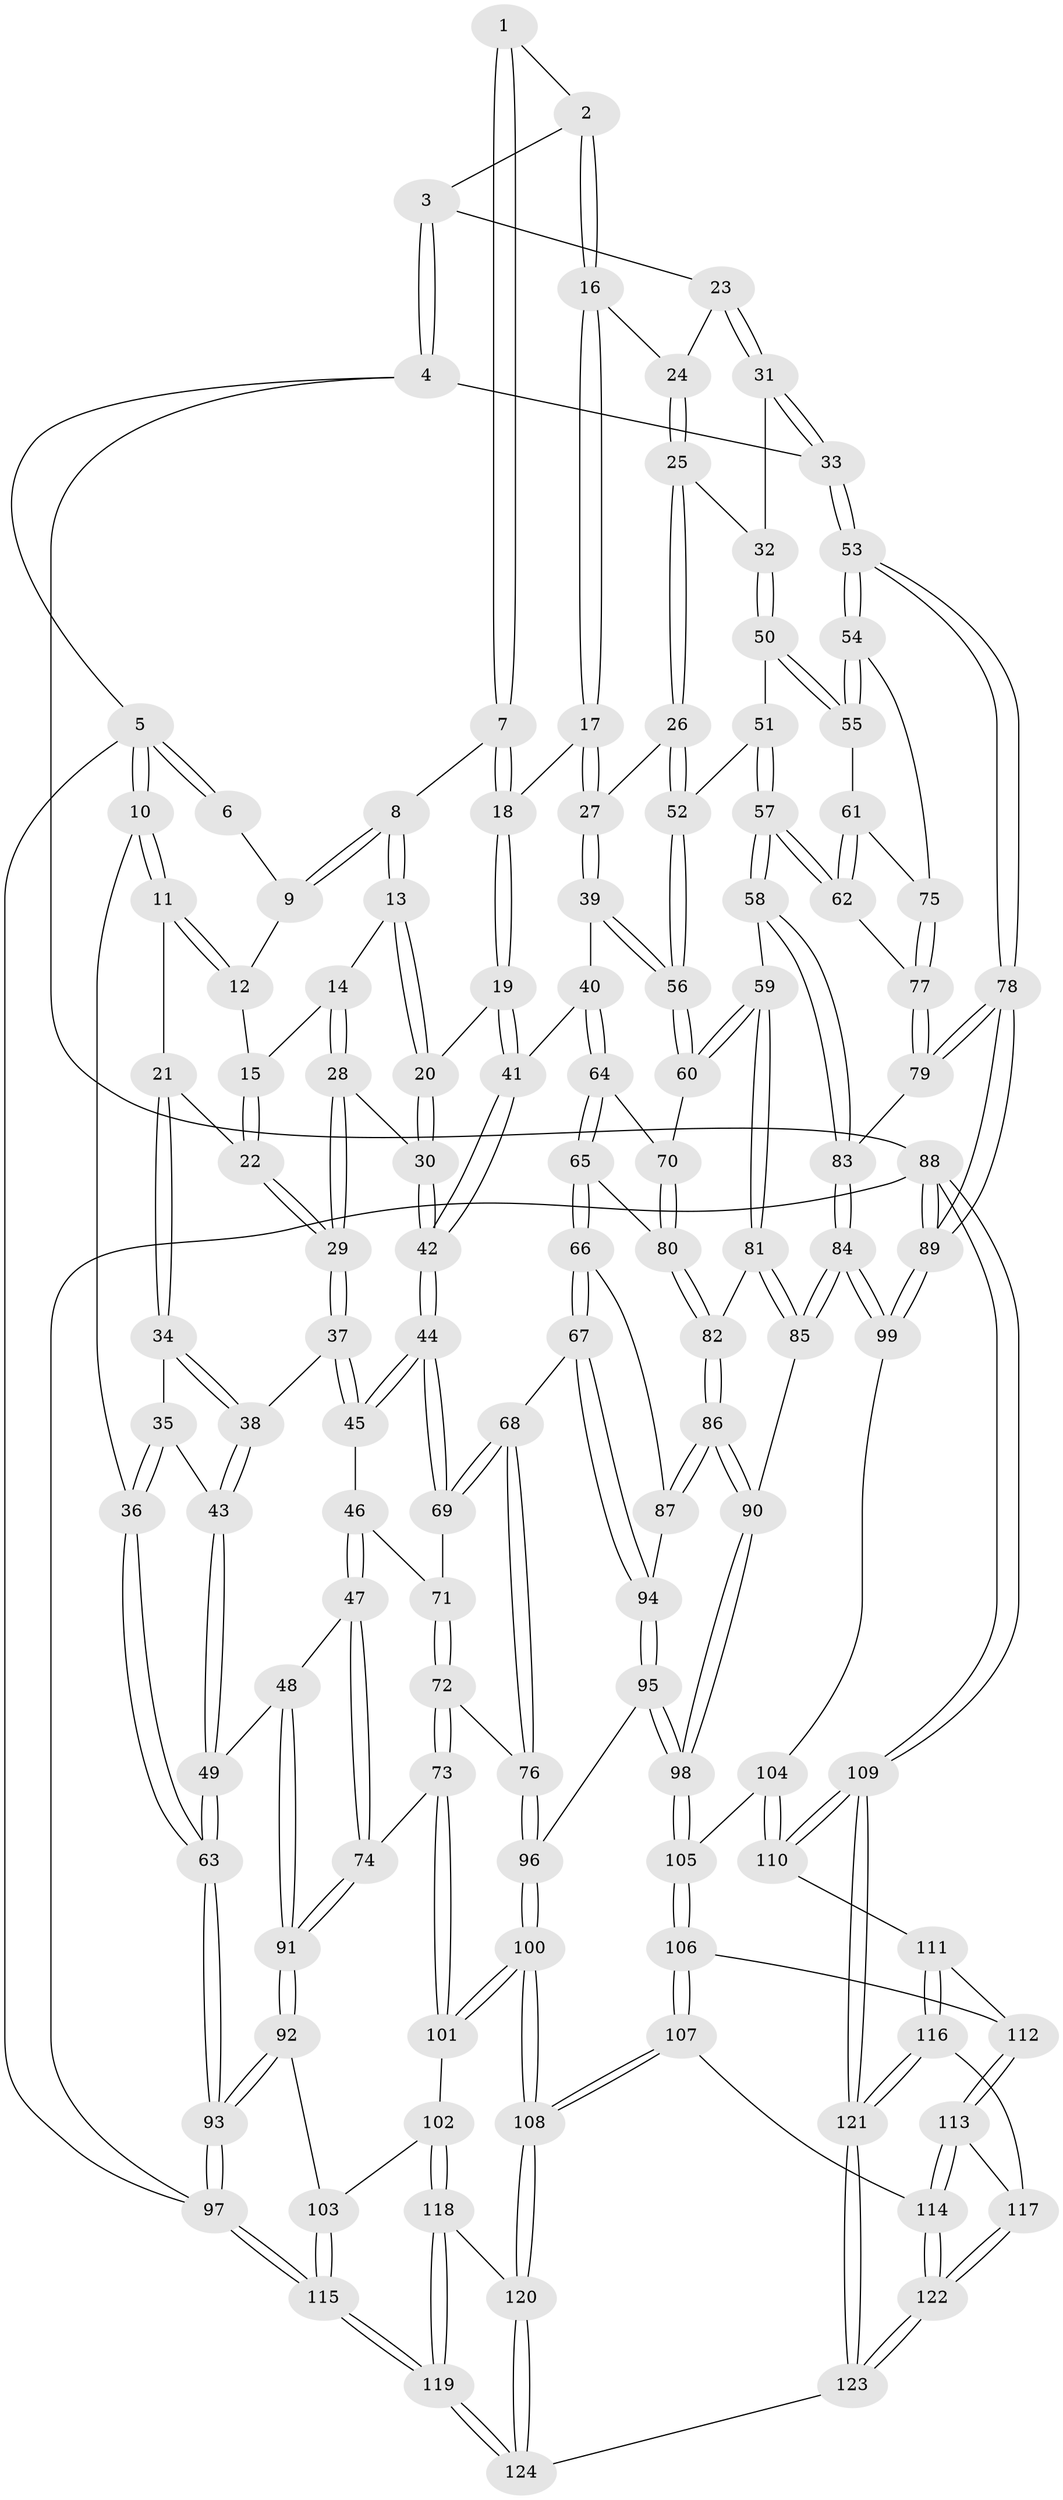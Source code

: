 // Generated by graph-tools (version 1.1) at 2025/16/03/09/25 04:16:44]
// undirected, 124 vertices, 307 edges
graph export_dot {
graph [start="1"]
  node [color=gray90,style=filled];
  1 [pos="+0.6043653057863331+0"];
  2 [pos="+0.8794521752111679+0"];
  3 [pos="+1+0"];
  4 [pos="+1+0"];
  5 [pos="+0+0"];
  6 [pos="+0.38294670013433874+0"];
  7 [pos="+0.5645673352828889+0.10747431788486818"];
  8 [pos="+0.46857196815789576+0.06450530481493846"];
  9 [pos="+0.36930030959887644+0"];
  10 [pos="+0+0"];
  11 [pos="+0.1187630437182369+0.09807432179907143"];
  12 [pos="+0.35029018137352125+0"];
  13 [pos="+0.4410424272150905+0.1490725502929349"];
  14 [pos="+0.3803839570373972+0.15633970956006712"];
  15 [pos="+0.32548164215116177+0.08628023164823838"];
  16 [pos="+0.7279474079570878+0.10938894100513463"];
  17 [pos="+0.6577511979955383+0.16259259863030265"];
  18 [pos="+0.5901258180625583+0.17348230871632847"];
  19 [pos="+0.5868312735477508+0.17712399204893203"];
  20 [pos="+0.5248018845094105+0.19095766447025042"];
  21 [pos="+0.15137786804079986+0.14959462455144615"];
  22 [pos="+0.2054387123700554+0.16484328831630168"];
  23 [pos="+0.9093384113434755+0.1821830448877511"];
  24 [pos="+0.785089795837394+0.1767354979378383"];
  25 [pos="+0.8038646924009387+0.30996991320361006"];
  26 [pos="+0.7920444571156756+0.31555006877924485"];
  27 [pos="+0.7441667554293536+0.3153862151601222"];
  28 [pos="+0.36893963734111584+0.22665045371980738"];
  29 [pos="+0.27144043591922135+0.28020988930206026"];
  30 [pos="+0.4462694007283374+0.28310795044560105"];
  31 [pos="+0.911833527191168+0.28624866691086726"];
  32 [pos="+0.8831065123022338+0.3075289328387739"];
  33 [pos="+1+0.3377576357105128"];
  34 [pos="+0.09709871413805232+0.23567038428041828"];
  35 [pos="+0.021933010927847572+0.2615290679246022"];
  36 [pos="+0+0.2804226875359318"];
  37 [pos="+0.2677071022174124+0.3011940407148651"];
  38 [pos="+0.1551715217293271+0.3356763344657414"];
  39 [pos="+0.6427409669039875+0.3795830952092552"];
  40 [pos="+0.6335138582049998+0.3807678682434739"];
  41 [pos="+0.5959042516740519+0.3587164082842307"];
  42 [pos="+0.46027770193082856+0.37984338011029994"];
  43 [pos="+0.11935268331565423+0.39667805088752917"];
  44 [pos="+0.4506320437780192+0.39078955126910203"];
  45 [pos="+0.2748230750232928+0.31463005502538466"];
  46 [pos="+0.2658161937572091+0.43548803223430105"];
  47 [pos="+0.19600652634784718+0.5063988558810016"];
  48 [pos="+0.10292173404941299+0.5023819346223415"];
  49 [pos="+0.08973818252795805+0.49332313945389106"];
  50 [pos="+0.8945066074391238+0.3676639308575393"];
  51 [pos="+0.8260612459494913+0.4366650049034629"];
  52 [pos="+0.7930873003479333+0.3977510879963748"];
  53 [pos="+1+0.41007880503359956"];
  54 [pos="+1+0.44432280865475837"];
  55 [pos="+0.9190771380272494+0.43546843898792414"];
  56 [pos="+0.7439257592153765+0.46766718543047703"];
  57 [pos="+0.8488928462592512+0.5044480585449653"];
  58 [pos="+0.8288430108408377+0.5295268739586533"];
  59 [pos="+0.8282375647202781+0.5295920788834857"];
  60 [pos="+0.756801970846403+0.5063428553678241"];
  61 [pos="+0.8985909589758683+0.46713106763457396"];
  62 [pos="+0.8752408219336445+0.4897027126799838"];
  63 [pos="+0+0.4781269280819207"];
  64 [pos="+0.6151681163640649+0.4935987705272756"];
  65 [pos="+0.6025395012211417+0.5182102464992014"];
  66 [pos="+0.5250616524408255+0.5642883834453767"];
  67 [pos="+0.4598175678376344+0.5684507909739733"];
  68 [pos="+0.4575639199310081+0.5683693539156675"];
  69 [pos="+0.4397947692347897+0.4289216214243416"];
  70 [pos="+0.7495052572733805+0.5110633365759292"];
  71 [pos="+0.3133911368334605+0.4423319863963849"];
  72 [pos="+0.3701048198314425+0.624380102831914"];
  73 [pos="+0.3587217861692201+0.6306055110493803"];
  74 [pos="+0.3264361350798428+0.6205337323205599"];
  75 [pos="+0.9678833629199872+0.5162635971183497"];
  76 [pos="+0.4270116759730283+0.5993584158552401"];
  77 [pos="+0.9550689314380768+0.5455233700356129"];
  78 [pos="+1+0.5829282645877062"];
  79 [pos="+0.9559980360754676+0.5547855101419836"];
  80 [pos="+0.6914036214036652+0.585261650327814"];
  81 [pos="+0.7896186863766523+0.5911802592124535"];
  82 [pos="+0.6922758065439065+0.5940967658886603"];
  83 [pos="+0.9087411781716621+0.6358367499074079"];
  84 [pos="+0.9200395317626571+0.6838124579269385"];
  85 [pos="+0.7775778112216964+0.638652006492398"];
  86 [pos="+0.6853647850255192+0.6651470679006242"];
  87 [pos="+0.6173858343657317+0.6472718320427838"];
  88 [pos="+1+1"];
  89 [pos="+1+0.7314064875798171"];
  90 [pos="+0.6998950339992404+0.6876403701456032"];
  91 [pos="+0.12314997428796359+0.7234991447197542"];
  92 [pos="+0.11026557445401722+0.7587560287761824"];
  93 [pos="+0+0.7545264111465574"];
  94 [pos="+0.5715048796780734+0.6965458288704327"];
  95 [pos="+0.5596363436788646+0.7392677874394522"];
  96 [pos="+0.5259359591102273+0.7592328779202627"];
  97 [pos="+0+1"];
  98 [pos="+0.7075204631500907+0.7451856587006729"];
  99 [pos="+0.933766981393795+0.7106981209334154"];
  100 [pos="+0.49957055852835586+0.858591440702108"];
  101 [pos="+0.3431129852476156+0.7846394404642723"];
  102 [pos="+0.2690788565157034+0.840828233606866"];
  103 [pos="+0.13900350205312437+0.7992612293259596"];
  104 [pos="+0.914678638693332+0.7298455073256563"];
  105 [pos="+0.7212457974921154+0.7713672597711339"];
  106 [pos="+0.7168616330153657+0.7929884544204473"];
  107 [pos="+0.551858442735242+0.8994880518370316"];
  108 [pos="+0.5242158148121141+0.9051910327636821"];
  109 [pos="+1+1"];
  110 [pos="+0.8931668944013774+0.8847216357034688"];
  111 [pos="+0.7927635553537292+0.8769222131531941"];
  112 [pos="+0.737443332137891+0.8323433969001323"];
  113 [pos="+0.7195988773927333+0.9013637339427885"];
  114 [pos="+0.6764858835147901+0.9549552634767462"];
  115 [pos="+0+1"];
  116 [pos="+0.7840139765318032+0.9578795503000487"];
  117 [pos="+0.7512065980492231+0.955399532009085"];
  118 [pos="+0.27993111857333536+0.91646562874985"];
  119 [pos="+0.032794308100127414+1"];
  120 [pos="+0.4901353537147133+1"];
  121 [pos="+1+1"];
  122 [pos="+0.6947226637239402+0.9849463775421401"];
  123 [pos="+0.7061206750193737+1"];
  124 [pos="+0.49672410886783835+1"];
  1 -- 2;
  1 -- 7;
  1 -- 7;
  2 -- 3;
  2 -- 16;
  2 -- 16;
  3 -- 4;
  3 -- 4;
  3 -- 23;
  4 -- 5;
  4 -- 33;
  4 -- 88;
  5 -- 6;
  5 -- 6;
  5 -- 10;
  5 -- 10;
  5 -- 97;
  6 -- 9;
  7 -- 8;
  7 -- 18;
  7 -- 18;
  8 -- 9;
  8 -- 9;
  8 -- 13;
  8 -- 13;
  9 -- 12;
  10 -- 11;
  10 -- 11;
  10 -- 36;
  11 -- 12;
  11 -- 12;
  11 -- 21;
  12 -- 15;
  13 -- 14;
  13 -- 20;
  13 -- 20;
  14 -- 15;
  14 -- 28;
  14 -- 28;
  15 -- 22;
  15 -- 22;
  16 -- 17;
  16 -- 17;
  16 -- 24;
  17 -- 18;
  17 -- 27;
  17 -- 27;
  18 -- 19;
  18 -- 19;
  19 -- 20;
  19 -- 41;
  19 -- 41;
  20 -- 30;
  20 -- 30;
  21 -- 22;
  21 -- 34;
  21 -- 34;
  22 -- 29;
  22 -- 29;
  23 -- 24;
  23 -- 31;
  23 -- 31;
  24 -- 25;
  24 -- 25;
  25 -- 26;
  25 -- 26;
  25 -- 32;
  26 -- 27;
  26 -- 52;
  26 -- 52;
  27 -- 39;
  27 -- 39;
  28 -- 29;
  28 -- 29;
  28 -- 30;
  29 -- 37;
  29 -- 37;
  30 -- 42;
  30 -- 42;
  31 -- 32;
  31 -- 33;
  31 -- 33;
  32 -- 50;
  32 -- 50;
  33 -- 53;
  33 -- 53;
  34 -- 35;
  34 -- 38;
  34 -- 38;
  35 -- 36;
  35 -- 36;
  35 -- 43;
  36 -- 63;
  36 -- 63;
  37 -- 38;
  37 -- 45;
  37 -- 45;
  38 -- 43;
  38 -- 43;
  39 -- 40;
  39 -- 56;
  39 -- 56;
  40 -- 41;
  40 -- 64;
  40 -- 64;
  41 -- 42;
  41 -- 42;
  42 -- 44;
  42 -- 44;
  43 -- 49;
  43 -- 49;
  44 -- 45;
  44 -- 45;
  44 -- 69;
  44 -- 69;
  45 -- 46;
  46 -- 47;
  46 -- 47;
  46 -- 71;
  47 -- 48;
  47 -- 74;
  47 -- 74;
  48 -- 49;
  48 -- 91;
  48 -- 91;
  49 -- 63;
  49 -- 63;
  50 -- 51;
  50 -- 55;
  50 -- 55;
  51 -- 52;
  51 -- 57;
  51 -- 57;
  52 -- 56;
  52 -- 56;
  53 -- 54;
  53 -- 54;
  53 -- 78;
  53 -- 78;
  54 -- 55;
  54 -- 55;
  54 -- 75;
  55 -- 61;
  56 -- 60;
  56 -- 60;
  57 -- 58;
  57 -- 58;
  57 -- 62;
  57 -- 62;
  58 -- 59;
  58 -- 83;
  58 -- 83;
  59 -- 60;
  59 -- 60;
  59 -- 81;
  59 -- 81;
  60 -- 70;
  61 -- 62;
  61 -- 62;
  61 -- 75;
  62 -- 77;
  63 -- 93;
  63 -- 93;
  64 -- 65;
  64 -- 65;
  64 -- 70;
  65 -- 66;
  65 -- 66;
  65 -- 80;
  66 -- 67;
  66 -- 67;
  66 -- 87;
  67 -- 68;
  67 -- 94;
  67 -- 94;
  68 -- 69;
  68 -- 69;
  68 -- 76;
  68 -- 76;
  69 -- 71;
  70 -- 80;
  70 -- 80;
  71 -- 72;
  71 -- 72;
  72 -- 73;
  72 -- 73;
  72 -- 76;
  73 -- 74;
  73 -- 101;
  73 -- 101;
  74 -- 91;
  74 -- 91;
  75 -- 77;
  75 -- 77;
  76 -- 96;
  76 -- 96;
  77 -- 79;
  77 -- 79;
  78 -- 79;
  78 -- 79;
  78 -- 89;
  78 -- 89;
  79 -- 83;
  80 -- 82;
  80 -- 82;
  81 -- 82;
  81 -- 85;
  81 -- 85;
  82 -- 86;
  82 -- 86;
  83 -- 84;
  83 -- 84;
  84 -- 85;
  84 -- 85;
  84 -- 99;
  84 -- 99;
  85 -- 90;
  86 -- 87;
  86 -- 87;
  86 -- 90;
  86 -- 90;
  87 -- 94;
  88 -- 89;
  88 -- 89;
  88 -- 109;
  88 -- 109;
  88 -- 97;
  89 -- 99;
  89 -- 99;
  90 -- 98;
  90 -- 98;
  91 -- 92;
  91 -- 92;
  92 -- 93;
  92 -- 93;
  92 -- 103;
  93 -- 97;
  93 -- 97;
  94 -- 95;
  94 -- 95;
  95 -- 96;
  95 -- 98;
  95 -- 98;
  96 -- 100;
  96 -- 100;
  97 -- 115;
  97 -- 115;
  98 -- 105;
  98 -- 105;
  99 -- 104;
  100 -- 101;
  100 -- 101;
  100 -- 108;
  100 -- 108;
  101 -- 102;
  102 -- 103;
  102 -- 118;
  102 -- 118;
  103 -- 115;
  103 -- 115;
  104 -- 105;
  104 -- 110;
  104 -- 110;
  105 -- 106;
  105 -- 106;
  106 -- 107;
  106 -- 107;
  106 -- 112;
  107 -- 108;
  107 -- 108;
  107 -- 114;
  108 -- 120;
  108 -- 120;
  109 -- 110;
  109 -- 110;
  109 -- 121;
  109 -- 121;
  110 -- 111;
  111 -- 112;
  111 -- 116;
  111 -- 116;
  112 -- 113;
  112 -- 113;
  113 -- 114;
  113 -- 114;
  113 -- 117;
  114 -- 122;
  114 -- 122;
  115 -- 119;
  115 -- 119;
  116 -- 117;
  116 -- 121;
  116 -- 121;
  117 -- 122;
  117 -- 122;
  118 -- 119;
  118 -- 119;
  118 -- 120;
  119 -- 124;
  119 -- 124;
  120 -- 124;
  120 -- 124;
  121 -- 123;
  121 -- 123;
  122 -- 123;
  122 -- 123;
  123 -- 124;
}
